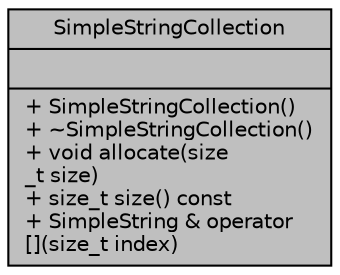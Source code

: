 digraph "SimpleStringCollection"
{
 // LATEX_PDF_SIZE
  edge [fontname="Helvetica",fontsize="10",labelfontname="Helvetica",labelfontsize="10"];
  node [fontname="Helvetica",fontsize="10",shape=record];
  Node1 [label="{SimpleStringCollection\n||+  SimpleStringCollection()\l+  ~SimpleStringCollection()\l+ void allocate(size\l_t size)\l+ size_t size() const\l+ SimpleString & operator\l[](size_t index)\l}",height=0.2,width=0.4,color="black", fillcolor="grey75", style="filled", fontcolor="black",tooltip=" "];
}
